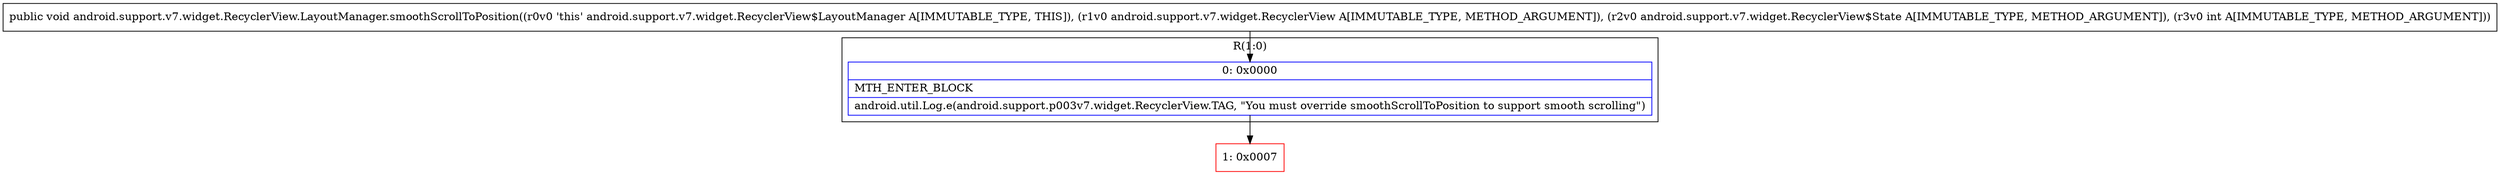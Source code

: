 digraph "CFG forandroid.support.v7.widget.RecyclerView.LayoutManager.smoothScrollToPosition(Landroid\/support\/v7\/widget\/RecyclerView;Landroid\/support\/v7\/widget\/RecyclerView$State;I)V" {
subgraph cluster_Region_1173418455 {
label = "R(1:0)";
node [shape=record,color=blue];
Node_0 [shape=record,label="{0\:\ 0x0000|MTH_ENTER_BLOCK\l|android.util.Log.e(android.support.p003v7.widget.RecyclerView.TAG, \"You must override smoothScrollToPosition to support smooth scrolling\")\l}"];
}
Node_1 [shape=record,color=red,label="{1\:\ 0x0007}"];
MethodNode[shape=record,label="{public void android.support.v7.widget.RecyclerView.LayoutManager.smoothScrollToPosition((r0v0 'this' android.support.v7.widget.RecyclerView$LayoutManager A[IMMUTABLE_TYPE, THIS]), (r1v0 android.support.v7.widget.RecyclerView A[IMMUTABLE_TYPE, METHOD_ARGUMENT]), (r2v0 android.support.v7.widget.RecyclerView$State A[IMMUTABLE_TYPE, METHOD_ARGUMENT]), (r3v0 int A[IMMUTABLE_TYPE, METHOD_ARGUMENT])) }"];
MethodNode -> Node_0;
Node_0 -> Node_1;
}

